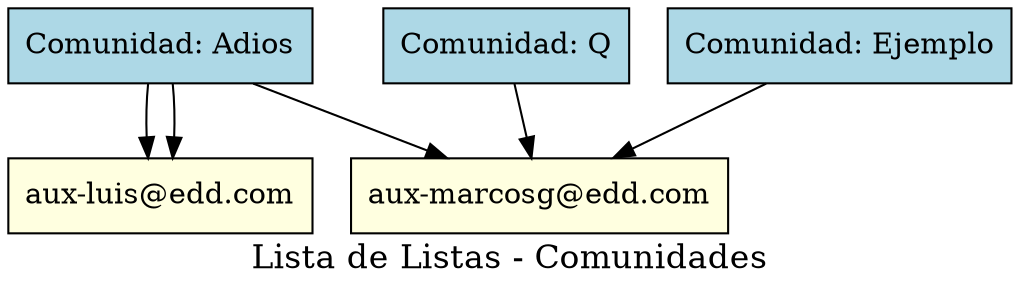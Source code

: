 digraph G {
    label="Lista de Listas - Comunidades";
    fontsize=16;
    node [shape=box];
    com1 [label="Comunidad: Hola", style=filled, fillcolor=lightblue];
    user_aux_luis_edd_com [label="aux-luis@edd.com", style=filled, fillcolor=lightyellow];
    com1 -> user_aux_luis_edd_com;
    com1 [label="Comunidad: Adios", style=filled, fillcolor=lightblue];
    user_aux_luis_edd_com [label="aux-luis@edd.com", style=filled, fillcolor=lightyellow];
    com1 -> user_aux_luis_edd_com;
    user_aux_marcosg_edd_com [label="aux-marcosg@edd.com", style=filled, fillcolor=lightyellow];
    com1 -> user_aux_marcosg_edd_com;
    com2 [label="Comunidad: Q", style=filled, fillcolor=lightblue];
    user_aux_marcosg_edd_com [label="aux-marcosg@edd.com", style=filled, fillcolor=lightyellow];
    com2 -> user_aux_marcosg_edd_com;
    com3 [label="Comunidad: Ejemplo", style=filled, fillcolor=lightblue];
    user_aux_marcosg_edd_com [label="aux-marcosg@edd.com", style=filled, fillcolor=lightyellow];
    com3 -> user_aux_marcosg_edd_com;
}
